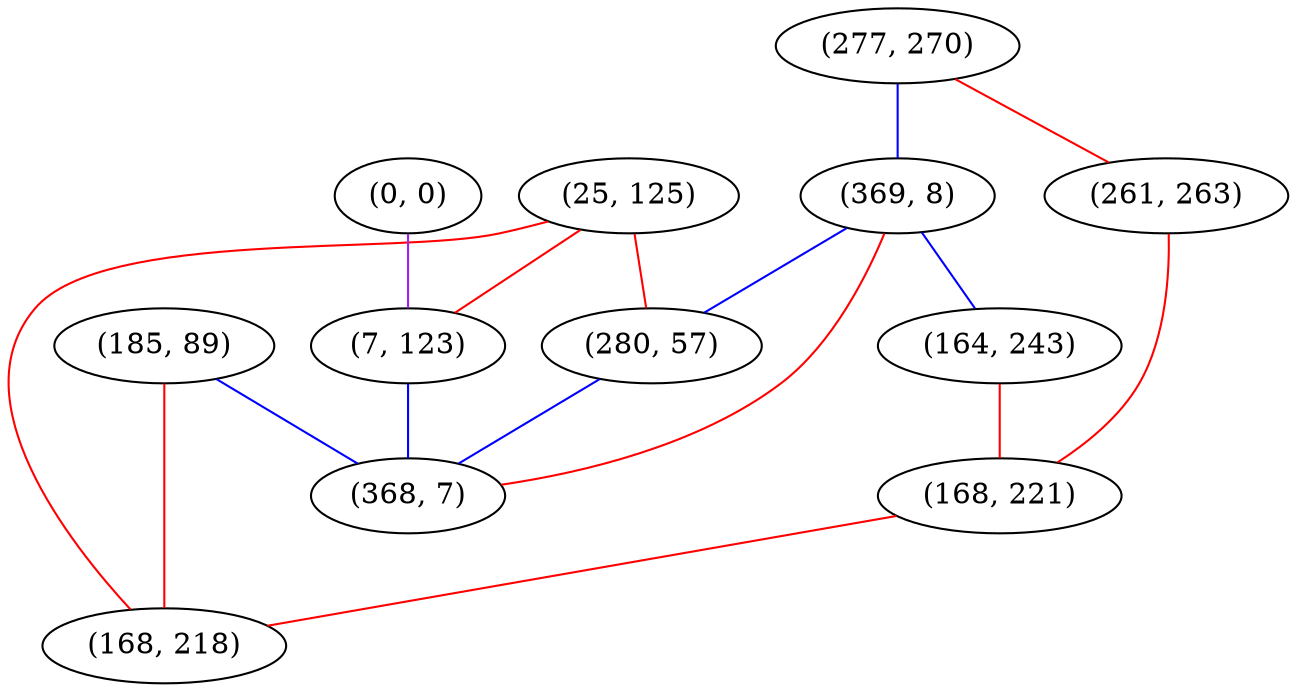 graph "" {
"(277, 270)";
"(25, 125)";
"(369, 8)";
"(0, 0)";
"(164, 243)";
"(7, 123)";
"(261, 263)";
"(185, 89)";
"(280, 57)";
"(168, 221)";
"(168, 218)";
"(368, 7)";
"(277, 270)" -- "(369, 8)"  [color=blue, key=0, weight=3];
"(277, 270)" -- "(261, 263)"  [color=red, key=0, weight=1];
"(25, 125)" -- "(280, 57)"  [color=red, key=0, weight=1];
"(25, 125)" -- "(7, 123)"  [color=red, key=0, weight=1];
"(25, 125)" -- "(168, 218)"  [color=red, key=0, weight=1];
"(369, 8)" -- "(280, 57)"  [color=blue, key=0, weight=3];
"(369, 8)" -- "(164, 243)"  [color=blue, key=0, weight=3];
"(369, 8)" -- "(368, 7)"  [color=red, key=0, weight=1];
"(0, 0)" -- "(7, 123)"  [color=purple, key=0, weight=4];
"(164, 243)" -- "(168, 221)"  [color=red, key=0, weight=1];
"(7, 123)" -- "(368, 7)"  [color=blue, key=0, weight=3];
"(261, 263)" -- "(168, 221)"  [color=red, key=0, weight=1];
"(185, 89)" -- "(168, 218)"  [color=red, key=0, weight=1];
"(185, 89)" -- "(368, 7)"  [color=blue, key=0, weight=3];
"(280, 57)" -- "(368, 7)"  [color=blue, key=0, weight=3];
"(168, 221)" -- "(168, 218)"  [color=red, key=0, weight=1];
}
